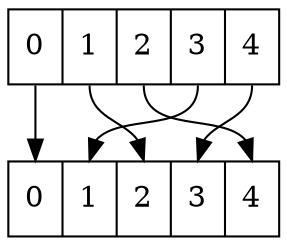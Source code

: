 digraph G{
	node[shape = record];
	lba[label = "<0>0| <1>1| <2>2| <3>3| <4>4"];
	pba[label = "<0>0| <1>1| <2>2| <3>3| <4>4"];
	lba:0 -> pba:0;
	lba:1 -> pba:2;
	lba:2 -> pba:4;
	lba:3 -> pba:1;
	lba:4 -> pba:3;
}
